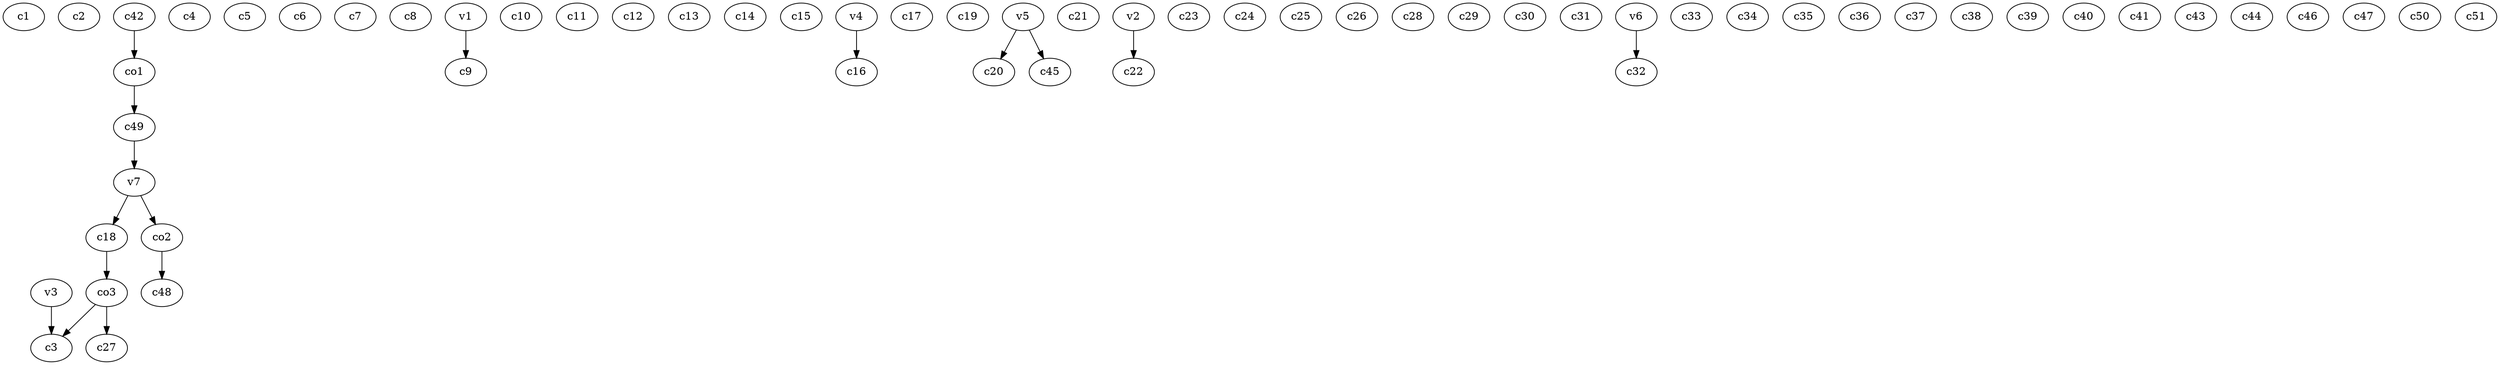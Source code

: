 strict digraph  {
c1;
c2;
c3;
c4;
c5;
c6;
c7;
c8;
c9;
c10;
c11;
c12;
c13;
c14;
c15;
c16;
c17;
c18;
c19;
c20;
c21;
c22;
c23;
c24;
c25;
c26;
c27;
c28;
c29;
c30;
c31;
c32;
c33;
c34;
c35;
c36;
c37;
c38;
c39;
c40;
c41;
c42;
c43;
c44;
c45;
c46;
c47;
c48;
c49;
c50;
c51;
v1;
v2;
v3;
v4;
v5;
v6;
v7;
co1;
co2;
co3;
c18 -> co3  [weight=1];
c42 -> co1  [weight=1];
c49 -> v7  [weight=1];
v1 -> c9  [weight=1];
v2 -> c22  [weight=1];
v3 -> c3  [weight=1];
v4 -> c16  [weight=1];
v5 -> c20  [weight=1];
v5 -> c45  [weight=1];
v6 -> c32  [weight=1];
v7 -> c18  [weight=1];
v7 -> co2  [weight=1];
co1 -> c49  [weight=1];
co2 -> c48  [weight=1];
co3 -> c3  [weight=1];
co3 -> c27  [weight=1];
}
